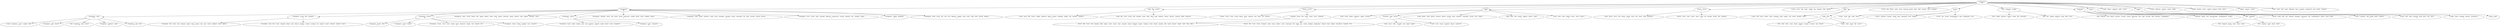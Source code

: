 strict digraph  {
	"['unknown']
79" -> "['exception']
40";
	"['unknown']
79" -> "['sink', 'file', 'event']
2";
	"['unknown']
79" -> "['throw', 'error']
3";
	"['unknown']
79" -> "['sink']
6";
	"['unknown']
79" -> "['throw', 'error']
2";
	"['unknown']
79" -> "['sourc', 'error', 'fail', 'node', 'config', 'rpc', 'messag', 'loop', 'updat']
1";
	"['unknown']
79" -> "['file']
4";
	"['unknown']
79" -> "['event', 'fail', 'flume', 'send', 'creat', 'messag', 'break', 'bodi', 'hold', 'charact', 'pars', 'exampl']
1";
	"['unknown']
79" -> "['sourc']
3";
	"['unknown']
79" -> "['fail', 'collector', 'config']
2";
	"['unknown']
79" -> "['channel']
4";
	"['unknown']
79" -> "['error']
3";
	"['unknown']
79" -> "['node', 'flume', 'collector', 'hdfs', 'recov']
1";
	"['unknown']
79" -> "['node']
3";
	"['unknown']
79" -> "['close', 'collector', 'master', 'setup', 'singl']
1";
	"['unknown']
79" -> "['flume', 'master', 'recov', 'condit', 'connect', 'relat', 'paus']
1";
	"['unknown']
79" -> "['agent', 'master', 'mode']
1";
	"['unknown']
79" -> "['exit', 'start', 'add', 'trace', 'lifecycle', 'base', 'compon', 'supervisor', 'jira', 'patch', 'content']
1";
	"['exception']
40" -> "['exception', 'sink']
17";
	"['exception']
40" -> "['exception', 'event', 'file', 'channel']
2";
	"['exception']
40" -> "['exception', 'throw']
10";
	"['exception']
40" -> "['exception', 'sourc', 'event', 'flume', 'exit', 'agent', 'detect', 'state', 'exist', 'queue', 'directori', 'spool', 'charact', '\
lack', 'repeat', 'function', 'visit']
1";
	"['exception']
40" -> "['exception', 'sourc']
5";
	"['exception']
40" -> "['exception', 'channel', 'close', 'call', 'catch', 'check', 'processor', 'condit', 'block', 'work', 'clobber', 'allow']
1";
	"['exception']
40" -> "['exception', 'node', 'flume', 'collector', 'send', 'recov', 'problem', 'attempt', 'name', 'reconnect', 'fix', 'time', 'instanc', '\
consol', 'servic']
1";
	"['exception']
40" -> "['exception', 'error', 'catch', 'class', 'method', 'lifecycle', 'supervisor', 'runtim', 'monitor', 'eat', 'runnabl', 'wrap']
1";
	"['exception']
40" -> "['exception', 'config', 'problem']
1";
	"['exception']
40" -> "['exception', 'node', 'catch', 'rpc', 'test', 'list', 'address', 'appear', 'host', 'load', 'valid', 'next', 'provid', 'balanc']
\
1";
	"['sink', 'file', 'event']
2" -> "['sink', 'sourc', 'file', 'event', 'config', 'collector', 'agent', 'master', 'problem', 'duplic', 'tcp', 'eechain', 'number']
1";
	"['sink', 'file', 'event']
2" -> "['sink', 'file', 'error', 'event', 'fail', 'channel', 'close', 'hdfs', 'data', 'map', 'address', 'remov', 'persist', 'consum', '\
delet', 'environ']
1";
	"['throw', 'error']
3" -> "['throw', 'sourc', 'error', 'event', 'flume', 'send', 'memori', 'test', 'data', 'out', 'netcat']
1";
	"['throw', 'error']
3" -> "['hadoop', 'throw', 'file', 'error', 'catch', 'class', 'channel']
2";
	"['sink']
6" -> "['sink', 'event', 'flume', 'collector', 'agent', 'restart']
1";
	"['sink']
6" -> "['transfer', 'sink', 'error']
2";
	"['sink']
6" -> "['sink', 'flume', 'send', 'detect', 'process', 'hbase', 'restart', 'data', 'mention', 'command', 'resum', 'attr', 'order']
1";
	"['sink']
6" -> "['sink', 'hdfs', 'exit', 'enabl', 'support', 'featur', 'conf']
1";
	"['sink']
6" -> "['sink', 'start', 'class', 'hbase', 'recov', 'exist', 'async']
1";
	"['throw', 'error']
2" -> "['sink', 'throw', 'error', 'call', 'hbase', 'check', 'exist', 'put', 'base', 'valid', 'paramet']
1";
	"['throw', 'error']
2" -> "['throw', 'error', 'start', 'catch', 'class', 'creat', 'fix', 'method', 'found', 'def', 'compon']
1";
	"['file']
4" -> "['sourc', 'file', 'error', 'flume', 'state', 'attempt', 'read', 'report', 'tail', 'instal', 'default', 'user']
1";
	"['file']
4" -> "['hdfs', 'file']
3";
	"['sourc']
3" -> "['sourc', 'close', 'kill', 'stick', 'exec']
1";
	"['sourc']
3" -> "['sourc', 'collector', 'master', 'chain', 'bug', 'command', 'auto', 'replac']
1";
	"['sourc']
3" -> "['sourc', 'rpc', 'queue', 'outofmemory', 'exec', 'implement', 'nio']
1";
	"['fail', 'collector', 'config']
2" -> "['fail', 'config', 'collector', 'detect', 'mode', 'dfo', 'network']
1";
	"['fail', 'collector', 'config']
2" -> "['file', 'fail', 'config', 'collector', 'loop', 'bodi', 'size']
1";
	"['channel']
4" -> "['fail', 'channel', 'exit', 'detect', 'process', 'restart', 'result', 'interrupt', 'loss', 'add', 'corrupt', 'abil', 'dataloss', '\
checkpoint']
1";
	"['channel']
4" -> "['channel', 'agent', 'test', 'downstream', 'outofmemory', 'trunk']
1";
	"['channel']
4" -> "['file', 'channel']
2";
	"['error']
3" -> "['error', 'node', 'exit', 'rpc', 'memori', 'attempt', 'reconnect', 'out', 'outofmemory', 'batch', 'trace', 'lack']
1";
	"['error']
3" -> "['error', 'transfer', 'call', 'handl', 'point', 'regard']
1";
	"['error']
3" -> "['error', 'null', 'class', 'messag', 'hold', 'pars', 'util', 'valu']
1";
	"['node']
3" -> "['node', 'close', 'transfer', 'master', 'reconnect']
1";
	"['node']
3" -> "['node', 'map']
2";
	"['exception', 'sink']
17" -> "['node', 'exception', 'sourc', 'config', 'sink']
2";
	"['exception', 'sink']
17" -> "['exception', 'sink', 'throw']
7";
	"['exception', 'sink']
17" -> "['fail', 'exception', 'sink', 'event']
3";
	"['exception', 'sink']
17" -> "['exception', 'collector', 'sink']
2";
	"['exception', 'sink']
17" -> "['exception', 'sink', 'file']
3";
	"['exception', 'event', 'file', 'channel']
2" -> "['exception', 'file', 'event', 'fail', 'channel', 'agent', 'data', 'queue', 'loss', 'put', 'write', 'rollback', 'stop', 'replay']
\
1";
	"['exception', 'event', 'file', 'channel']
2" -> "['exception', 'sink', 'file', 'event', 'channel', 'flume', 'null', 'detect', 'pointer', 'restart', 'memori', 'fix', 'expect', 'remov', '\
deliveri', 'header', 'miss']
1";
	"['exception', 'throw']
10" -> "['exception', 'throw', 'file']
4";
	"['exception', 'throw']
10" -> "['exception', 'event', 'throw']
4";
	"['exception', 'throw']
10" -> "['exception', 'throw', 'error', 'start', 'check', 'exist', 'directori', 'chang', 'util', 'someth', 'loo']
1";
	"['exception', 'throw']
10" -> "['exception', 'throw', 'flume', 'append', 'loss', 'connect']
1";
	"['exception', 'sourc']
5" -> "['exception', 'sourc', 'node', 'config', 'start', 'null', 'pointer', 'append', 'mode', 'batch', 'trace', 'program']
1";
	"['exception', 'sourc']
5" -> "['exception', 'sourc', 'channel']
4";
	"['hadoop', 'throw', 'file', 'error', 'catch', 'class', 'channel']
2" -> "['throw', 'file', 'error', 'fail', 'channel', 'hdfs', 'agent', 'start', 'catch', 'class', 'memori', 'name', 'depend', 'expect', '\
hadoop', 'write', 'found', 'machin', 'def', 'instal', 'factori', 'requir', 'emb', 'idea', 'jdbc']
1";
	"['hadoop', 'throw', 'file', 'error', 'catch', 'class', 'channel']
2" -> "['throw', 'file', 'error', 'event', 'channel', 'catch', 'class', 'detect', 'state', 'interrupt', 'kill', 'hang', 'put', 'serial', '\
hadoop', 'implement', 'thread', 'load', 'repeat', 'shutdown', 'respond', 'lib']
1";
	"['transfer', 'sink', 'error']
2" -> "['sink', 'error', 'hdfs', 'transfer', 'call', 'open', 'begin']
1";
	"['transfer', 'sink', 'error']
2" -> "['sink', 'error', 'close', 'transfer', 'hbase', 'scenario']
1";
	"['hdfs', 'file']
3" -> "['file', 'node', 'hdfs', 'creat', 'batch', 'appear', 'corrupt', 'truncat', 'zip', 'attach']
1";
	"['hdfs', 'file']
3" -> "['flume', 'hdfs', 'close', 'file', 'error']
2";
	"['file', 'channel']
2" -> "['file', 'channel', 'agent', 'start', 'time', 'step']
1";
	"['file', 'channel']
2" -> "['file', 'channel', 'read', 'block', 'hold']
1";
}
